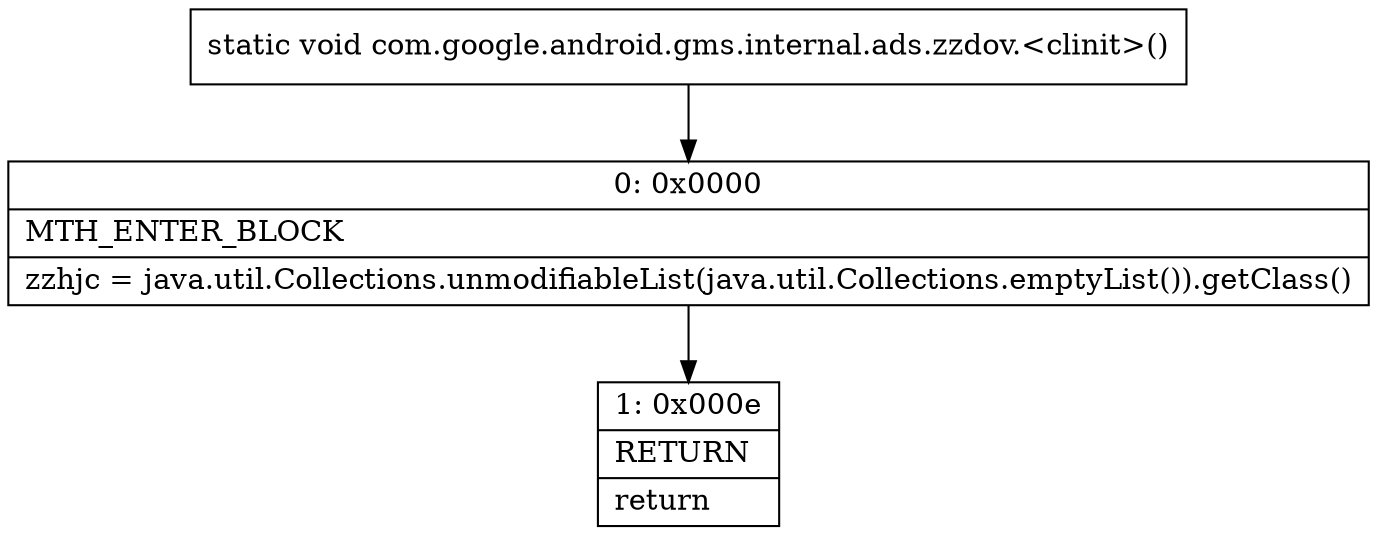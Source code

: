 digraph "CFG forcom.google.android.gms.internal.ads.zzdov.\<clinit\>()V" {
Node_0 [shape=record,label="{0\:\ 0x0000|MTH_ENTER_BLOCK\l|zzhjc = java.util.Collections.unmodifiableList(java.util.Collections.emptyList()).getClass()\l}"];
Node_1 [shape=record,label="{1\:\ 0x000e|RETURN\l|return\l}"];
MethodNode[shape=record,label="{static void com.google.android.gms.internal.ads.zzdov.\<clinit\>() }"];
MethodNode -> Node_0;
Node_0 -> Node_1;
}

